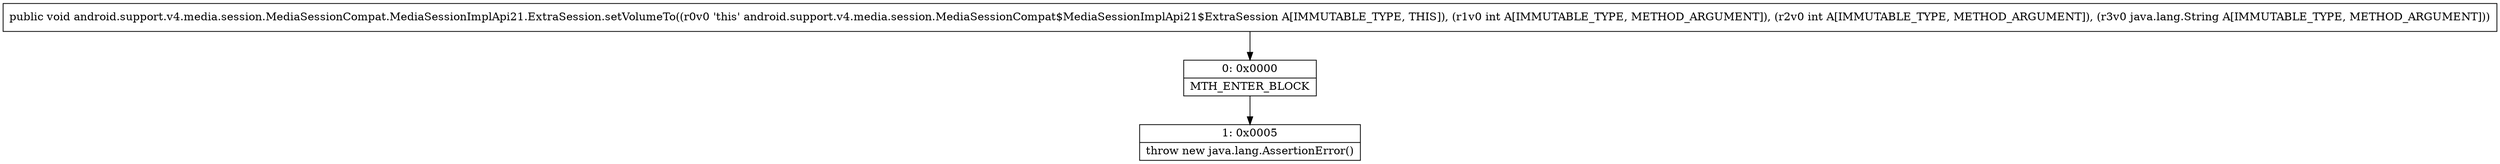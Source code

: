 digraph "CFG forandroid.support.v4.media.session.MediaSessionCompat.MediaSessionImplApi21.ExtraSession.setVolumeTo(IILjava\/lang\/String;)V" {
Node_0 [shape=record,label="{0\:\ 0x0000|MTH_ENTER_BLOCK\l}"];
Node_1 [shape=record,label="{1\:\ 0x0005|throw new java.lang.AssertionError()\l}"];
MethodNode[shape=record,label="{public void android.support.v4.media.session.MediaSessionCompat.MediaSessionImplApi21.ExtraSession.setVolumeTo((r0v0 'this' android.support.v4.media.session.MediaSessionCompat$MediaSessionImplApi21$ExtraSession A[IMMUTABLE_TYPE, THIS]), (r1v0 int A[IMMUTABLE_TYPE, METHOD_ARGUMENT]), (r2v0 int A[IMMUTABLE_TYPE, METHOD_ARGUMENT]), (r3v0 java.lang.String A[IMMUTABLE_TYPE, METHOD_ARGUMENT])) }"];
MethodNode -> Node_0;
Node_0 -> Node_1;
}

